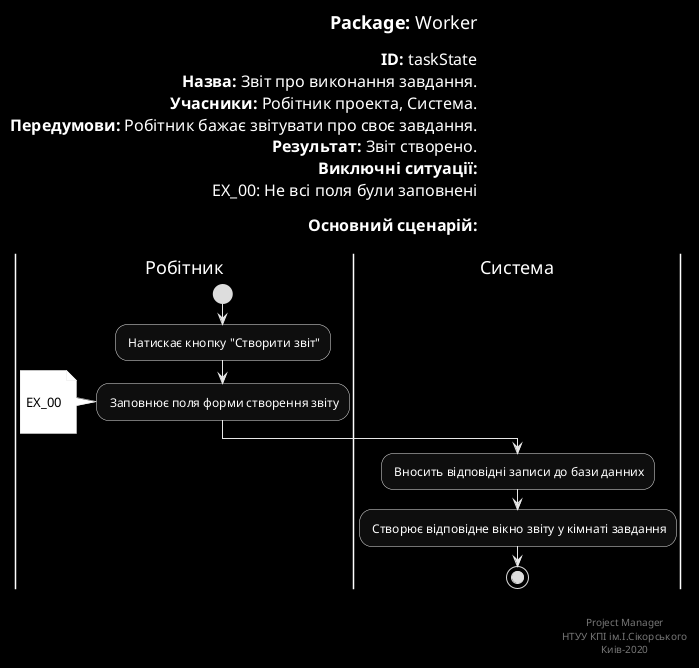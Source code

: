 @startuml
skinparam monochrome reverse
skinparam ArchimateBackgroundColor #ffffff
skinparam	shadowing false
skinparam Note {
	BackgroundColor black
	FontColor #ffffff
}

left header
<font color=000 size=18><b>Package:</b> Worker

<font color=000 size=16><b>ID:</b> taskState
<font color=000 size=16><b>Назва:</b> Звіт про виконання завдання.
<font color=000 size=16><b>Учасники:</b> Робітник проекта, Система.
<font color=000 size=16><b>Передумови:</b> Робітник бажає звітувати про своє завдання.
<font color=000 size=16><b>Результат:</b> Звіт створено.
<font color=000 size=16><b>Виключні ситуації:</b>
<font color=000 size=16> EX_00: Не всі поля були заповнені

<font color=000 size=16><b>Основний сценарій:</b>

end header

|Робітник|
start
: Натискає кнопку "Створити звіт";

: Заповнює поля форми створення звіту;
note left

	EX_00

end note
|Система|

: Вносить відповідні записи до бази данних;

: Створює відповідне вікно звіту у кімнаті завдання;

stop;

right footer


Project Manager
НТУУ КПІ ім.І.Сікорського
Киів-2020
end footer
@enduml
